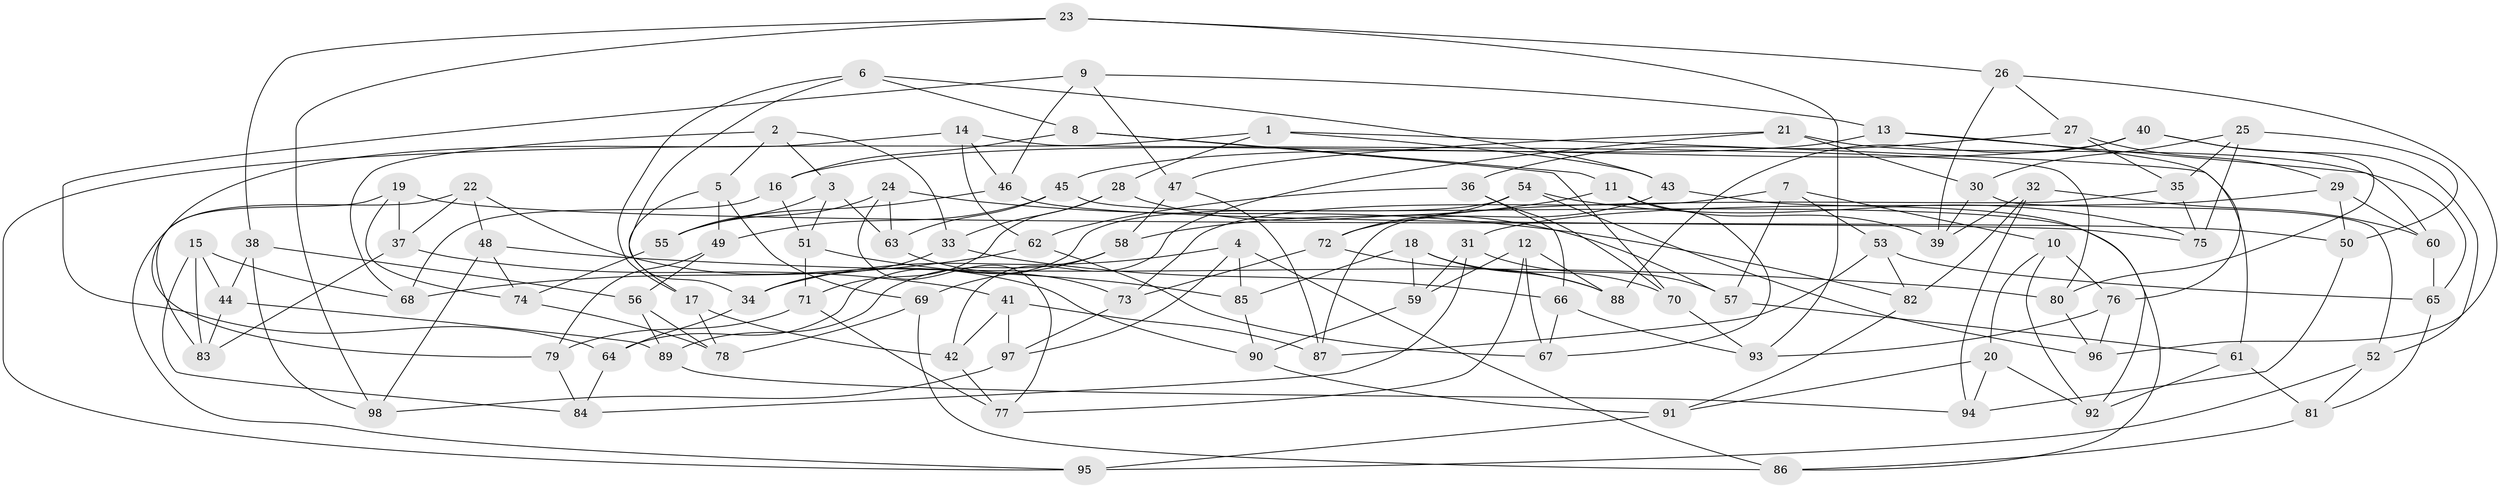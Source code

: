 // Generated by graph-tools (version 1.1) at 2025/38/03/09/25 02:38:05]
// undirected, 98 vertices, 196 edges
graph export_dot {
graph [start="1"]
  node [color=gray90,style=filled];
  1;
  2;
  3;
  4;
  5;
  6;
  7;
  8;
  9;
  10;
  11;
  12;
  13;
  14;
  15;
  16;
  17;
  18;
  19;
  20;
  21;
  22;
  23;
  24;
  25;
  26;
  27;
  28;
  29;
  30;
  31;
  32;
  33;
  34;
  35;
  36;
  37;
  38;
  39;
  40;
  41;
  42;
  43;
  44;
  45;
  46;
  47;
  48;
  49;
  50;
  51;
  52;
  53;
  54;
  55;
  56;
  57;
  58;
  59;
  60;
  61;
  62;
  63;
  64;
  65;
  66;
  67;
  68;
  69;
  70;
  71;
  72;
  73;
  74;
  75;
  76;
  77;
  78;
  79;
  80;
  81;
  82;
  83;
  84;
  85;
  86;
  87;
  88;
  89;
  90;
  91;
  92;
  93;
  94;
  95;
  96;
  97;
  98;
  1 -- 43;
  1 -- 28;
  1 -- 61;
  1 -- 95;
  2 -- 5;
  2 -- 3;
  2 -- 33;
  2 -- 68;
  3 -- 63;
  3 -- 51;
  3 -- 55;
  4 -- 85;
  4 -- 86;
  4 -- 34;
  4 -- 97;
  5 -- 49;
  5 -- 17;
  5 -- 69;
  6 -- 17;
  6 -- 43;
  6 -- 34;
  6 -- 8;
  7 -- 57;
  7 -- 53;
  7 -- 10;
  7 -- 73;
  8 -- 70;
  8 -- 16;
  8 -- 11;
  9 -- 47;
  9 -- 46;
  9 -- 13;
  9 -- 64;
  10 -- 20;
  10 -- 92;
  10 -- 76;
  11 -- 39;
  11 -- 67;
  11 -- 58;
  12 -- 77;
  12 -- 88;
  12 -- 67;
  12 -- 59;
  13 -- 16;
  13 -- 76;
  13 -- 60;
  14 -- 79;
  14 -- 46;
  14 -- 62;
  14 -- 80;
  15 -- 44;
  15 -- 84;
  15 -- 68;
  15 -- 83;
  16 -- 68;
  16 -- 51;
  17 -- 78;
  17 -- 42;
  18 -- 70;
  18 -- 85;
  18 -- 59;
  18 -- 88;
  19 -- 74;
  19 -- 37;
  19 -- 50;
  19 -- 83;
  20 -- 91;
  20 -- 92;
  20 -- 94;
  21 -- 47;
  21 -- 30;
  21 -- 65;
  21 -- 42;
  22 -- 48;
  22 -- 37;
  22 -- 90;
  22 -- 95;
  23 -- 93;
  23 -- 26;
  23 -- 98;
  23 -- 38;
  24 -- 77;
  24 -- 63;
  24 -- 55;
  24 -- 82;
  25 -- 30;
  25 -- 35;
  25 -- 50;
  25 -- 75;
  26 -- 27;
  26 -- 39;
  26 -- 96;
  27 -- 36;
  27 -- 29;
  27 -- 35;
  28 -- 57;
  28 -- 71;
  28 -- 33;
  29 -- 60;
  29 -- 50;
  29 -- 31;
  30 -- 52;
  30 -- 39;
  31 -- 59;
  31 -- 57;
  31 -- 84;
  32 -- 94;
  32 -- 60;
  32 -- 82;
  32 -- 39;
  33 -- 66;
  33 -- 34;
  34 -- 64;
  35 -- 87;
  35 -- 75;
  36 -- 70;
  36 -- 62;
  36 -- 66;
  37 -- 41;
  37 -- 83;
  38 -- 56;
  38 -- 44;
  38 -- 98;
  40 -- 52;
  40 -- 45;
  40 -- 88;
  40 -- 80;
  41 -- 97;
  41 -- 87;
  41 -- 42;
  42 -- 77;
  43 -- 72;
  43 -- 92;
  44 -- 89;
  44 -- 83;
  45 -- 49;
  45 -- 86;
  45 -- 63;
  46 -- 75;
  46 -- 55;
  47 -- 58;
  47 -- 87;
  48 -- 80;
  48 -- 98;
  48 -- 74;
  49 -- 56;
  49 -- 79;
  50 -- 94;
  51 -- 85;
  51 -- 71;
  52 -- 81;
  52 -- 95;
  53 -- 65;
  53 -- 87;
  53 -- 82;
  54 -- 96;
  54 -- 75;
  54 -- 64;
  54 -- 72;
  55 -- 74;
  56 -- 78;
  56 -- 89;
  57 -- 61;
  58 -- 89;
  58 -- 69;
  59 -- 90;
  60 -- 65;
  61 -- 81;
  61 -- 92;
  62 -- 67;
  62 -- 68;
  63 -- 73;
  64 -- 84;
  65 -- 81;
  66 -- 93;
  66 -- 67;
  69 -- 78;
  69 -- 86;
  70 -- 93;
  71 -- 77;
  71 -- 79;
  72 -- 73;
  72 -- 88;
  73 -- 97;
  74 -- 78;
  76 -- 93;
  76 -- 96;
  79 -- 84;
  80 -- 96;
  81 -- 86;
  82 -- 91;
  85 -- 90;
  89 -- 94;
  90 -- 91;
  91 -- 95;
  97 -- 98;
}
